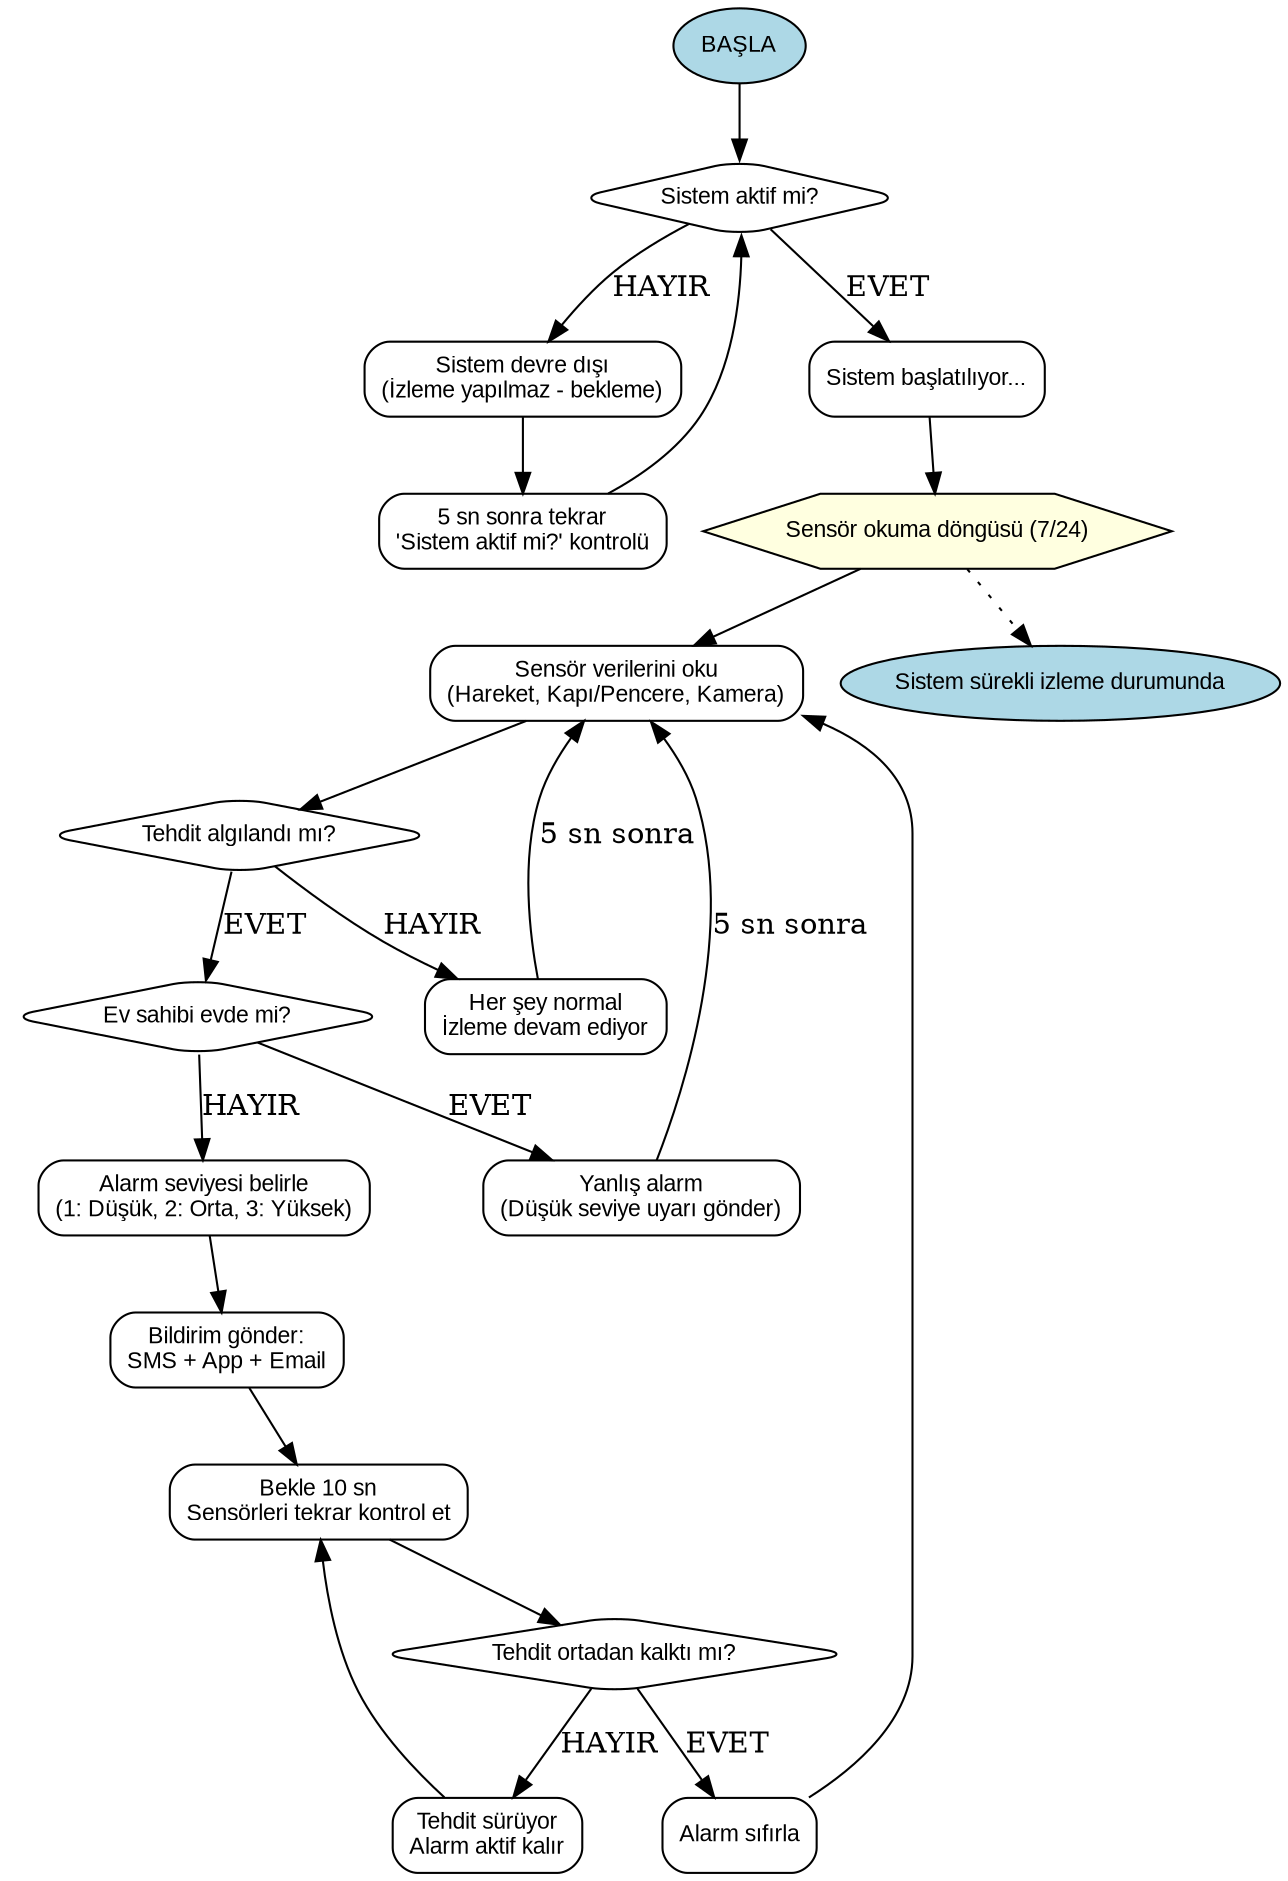 digraph Akilli_Ev_Guvenlik_Sistemi {
    rankdir=TB;
    node [shape=rectangle, style=rounded, fontsize=11, fontname="Arial"];

    START [label="BAŞLA", shape=ellipse, style=filled, fillcolor=lightblue];
    CHECK_SYSTEM [label="Sistem aktif mi?", shape=diamond];
    SYSTEM_OFF [label="Sistem devre dışı\n(İzleme yapılmaz - bekleme)", shape=box, fillcolor=gray90];
    INIT [label="Sistem başlatılıyor...", shape=box, fillcolor=lightyellow];
    LOOP [label="Sensör okuma döngüsü (7/24)", shape=hexagon, fillcolor=lightyellow, style=filled];

    READ_SENSORS [label="Sensör verilerini oku\n(Hareket, Kapı/Pencere, Kamera)"];
    CHECK_THREAT [label="Tehdit algılandı mı?", shape=diamond];
    NORMAL [label="Her şey normal\nİzleme devam ediyor", shape=box, fillcolor=lightgreen];
    OWNER_HOME [label="Ev sahibi evde mi?", shape=diamond];
    FALSE_ALARM [label="Yanlış alarm\n(Düşük seviye uyarı gönder)", shape=box];
    DETERMINE_LEVEL [label="Alarm seviyesi belirle\n(1: Düşük, 2: Orta, 3: Yüksek)", shape=box];
    SEND_ALERTS [label="Bildirim gönder:\nSMS + App + Email", shape=box, fillcolor=lightcoral];
    WAIT_RECHECK [label="Bekle 10 sn\nSensörleri tekrar kontrol et", shape=box];
    THREAT_GONE [label="Tehdit ortadan kalktı mı?", shape=diamond];
    RESET_ALARM [label="Alarm sıfırla", shape=box, fillcolor=lightgreen];
    CONTINUE_ALARM [label="Tehdit sürüyor\nAlarm aktif kalır", shape=box, fillcolor=orange];

    RECHECK_SYSTEM [label="5 sn sonra tekrar\n'Sistem aktif mi?' kontrolü", shape=box, fillcolor=gray95];
    END [label="Sistem sürekli izleme durumunda", shape=ellipse, style=filled, fillcolor=lightblue];

    // Bağlantılar
    START -> CHECK_SYSTEM;
    CHECK_SYSTEM -> SYSTEM_OFF [label="HAYIR"];
    CHECK_SYSTEM -> INIT [label="EVET"];

    SYSTEM_OFF -> RECHECK_SYSTEM;
    RECHECK_SYSTEM -> CHECK_SYSTEM;

    INIT -> LOOP;
    LOOP -> READ_SENSORS;
    READ_SENSORS -> CHECK_THREAT;

    CHECK_THREAT -> NORMAL [label="HAYIR"];
    NORMAL -> READ_SENSORS [label="5 sn sonra"];

    CHECK_THREAT -> OWNER_HOME [label="EVET"];
    OWNER_HOME -> FALSE_ALARM [label="EVET"];
    OWNER_HOME -> DETERMINE_LEVEL [label="HAYIR"];

    FALSE_ALARM -> READ_SENSORS [label="5 sn sonra"];
    DETERMINE_LEVEL -> SEND_ALERTS;
    SEND_ALERTS -> WAIT_RECHECK;
    WAIT_RECHECK -> THREAT_GONE;

    THREAT_GONE -> RESET_ALARM [label="EVET"];
    THREAT_GONE -> CONTINUE_ALARM [label="HAYIR"];

    RESET_ALARM -> READ_SENSORS;
    CONTINUE_ALARM -> WAIT_RECHECK;

    LOOP -> END [style=dotted];
}
